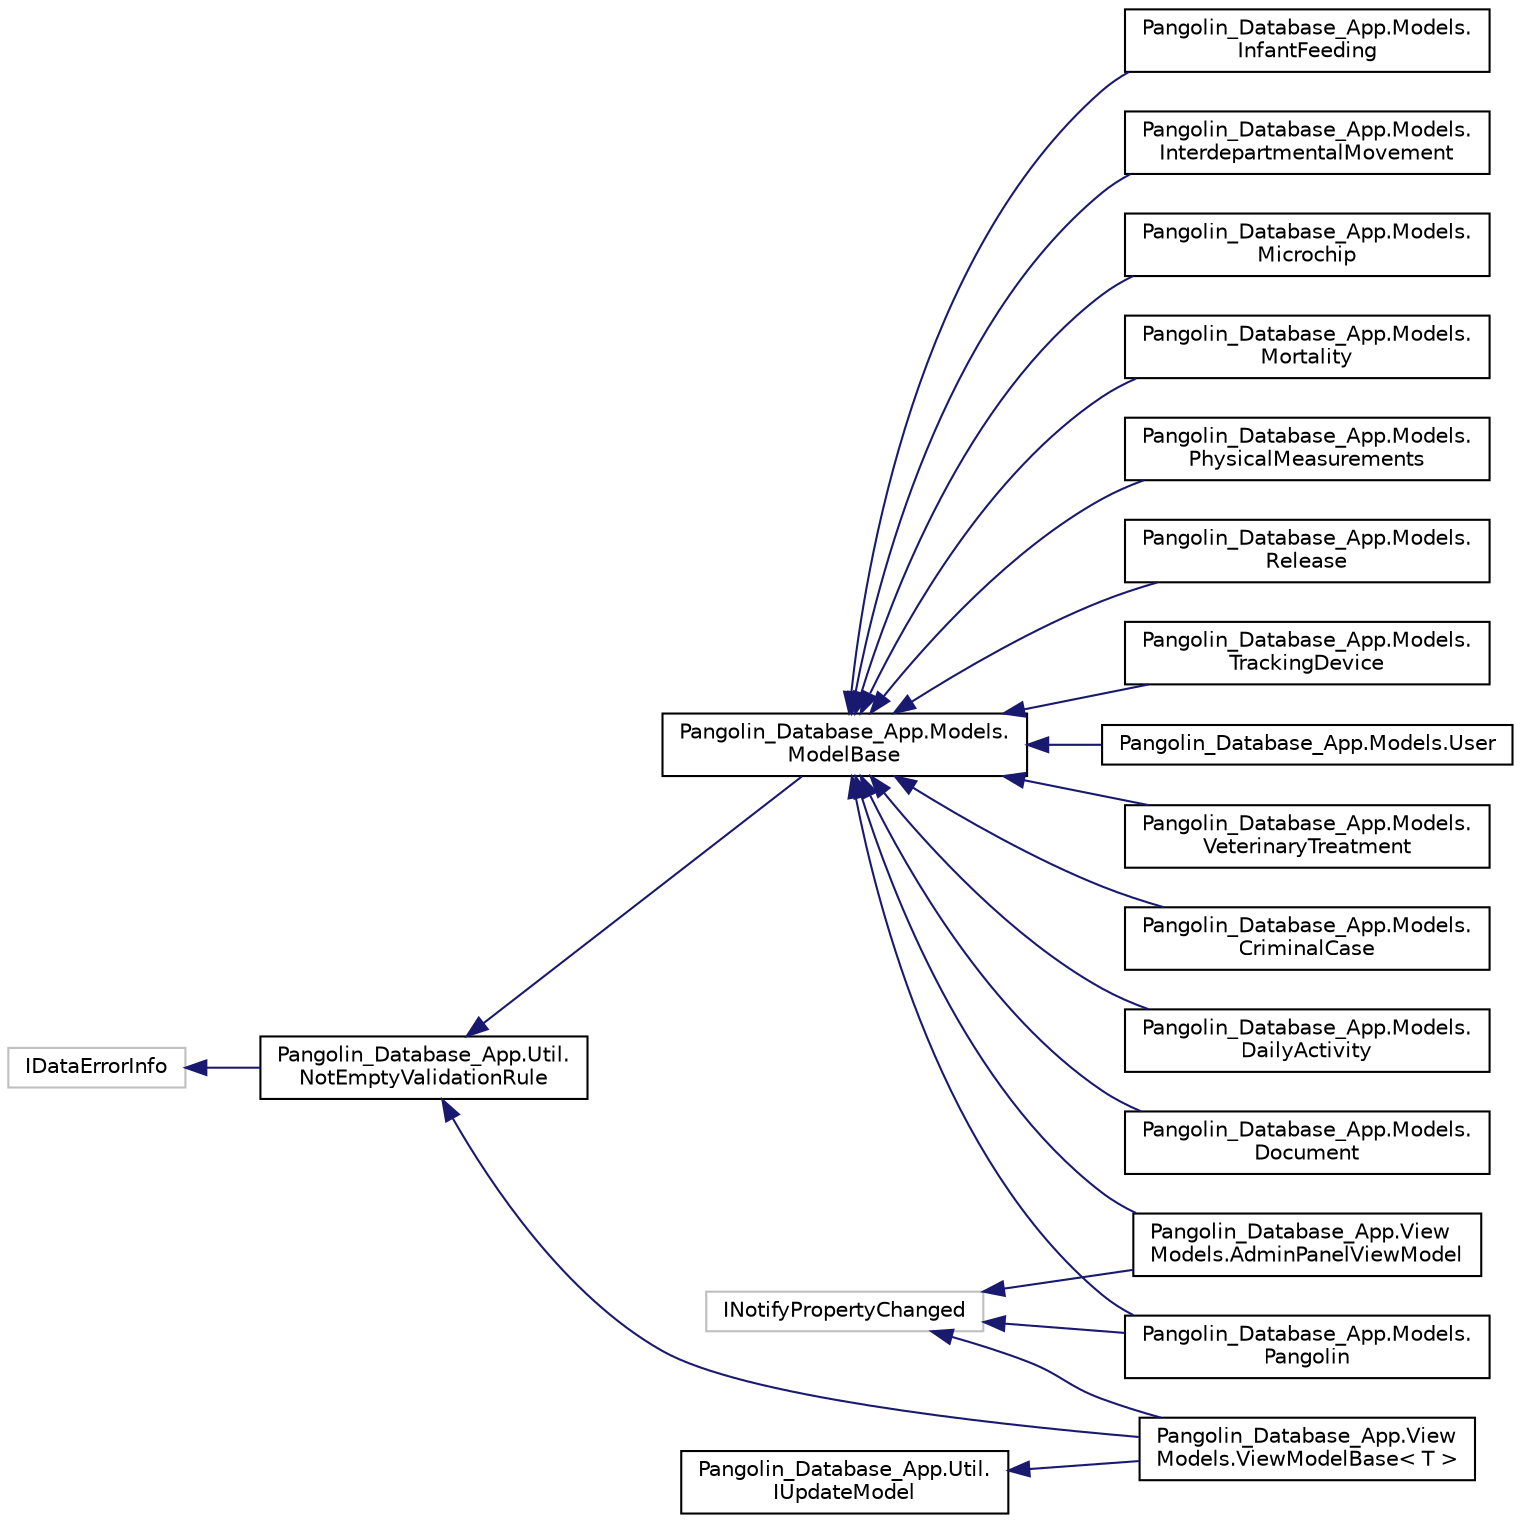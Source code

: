 digraph "Graphical Class Hierarchy"
{
 // LATEX_PDF_SIZE
  edge [fontname="Helvetica",fontsize="10",labelfontname="Helvetica",labelfontsize="10"];
  node [fontname="Helvetica",fontsize="10",shape=record];
  rankdir="LR";
  Node76 [label="IDataErrorInfo",height=0.2,width=0.4,color="grey75", fillcolor="white", style="filled",tooltip=" "];
  Node76 -> Node77 [dir="back",color="midnightblue",fontsize="10",style="solid",fontname="Helvetica"];
  Node77 [label="Pangolin_Database_App.Util.\lNotEmptyValidationRule",height=0.2,width=0.4,color="black", fillcolor="white", style="filled",URL="$class_pangolin___database___app_1_1_util_1_1_not_empty_validation_rule.html",tooltip=" "];
  Node77 -> Node78 [dir="back",color="midnightblue",fontsize="10",style="solid",fontname="Helvetica"];
  Node78 [label="Pangolin_Database_App.Models.\lModelBase",height=0.2,width=0.4,color="black", fillcolor="white", style="filled",URL="$class_pangolin___database___app_1_1_models_1_1_model_base.html",tooltip=" "];
  Node78 -> Node79 [dir="back",color="midnightblue",fontsize="10",style="solid",fontname="Helvetica"];
  Node79 [label="Pangolin_Database_App.Models.\lCriminalCase",height=0.2,width=0.4,color="black", fillcolor="white", style="filled",URL="$class_pangolin___database___app_1_1_models_1_1_criminal_case.html",tooltip=" "];
  Node78 -> Node80 [dir="back",color="midnightblue",fontsize="10",style="solid",fontname="Helvetica"];
  Node80 [label="Pangolin_Database_App.Models.\lDailyActivity",height=0.2,width=0.4,color="black", fillcolor="white", style="filled",URL="$class_pangolin___database___app_1_1_models_1_1_daily_activity.html",tooltip=" "];
  Node78 -> Node81 [dir="back",color="midnightblue",fontsize="10",style="solid",fontname="Helvetica"];
  Node81 [label="Pangolin_Database_App.Models.\lDocument",height=0.2,width=0.4,color="black", fillcolor="white", style="filled",URL="$class_pangolin___database___app_1_1_models_1_1_document.html",tooltip=" "];
  Node78 -> Node82 [dir="back",color="midnightblue",fontsize="10",style="solid",fontname="Helvetica"];
  Node82 [label="Pangolin_Database_App.Models.\lInfantFeeding",height=0.2,width=0.4,color="black", fillcolor="white", style="filled",URL="$class_pangolin___database___app_1_1_models_1_1_infant_feeding.html",tooltip=" "];
  Node78 -> Node83 [dir="back",color="midnightblue",fontsize="10",style="solid",fontname="Helvetica"];
  Node83 [label="Pangolin_Database_App.Models.\lInterdepartmentalMovement",height=0.2,width=0.4,color="black", fillcolor="white", style="filled",URL="$class_pangolin___database___app_1_1_models_1_1_interdepartmental_movement.html",tooltip=" "];
  Node78 -> Node84 [dir="back",color="midnightblue",fontsize="10",style="solid",fontname="Helvetica"];
  Node84 [label="Pangolin_Database_App.Models.\lMicrochip",height=0.2,width=0.4,color="black", fillcolor="white", style="filled",URL="$class_pangolin___database___app_1_1_models_1_1_microchip.html",tooltip=" "];
  Node78 -> Node85 [dir="back",color="midnightblue",fontsize="10",style="solid",fontname="Helvetica"];
  Node85 [label="Pangolin_Database_App.Models.\lMortality",height=0.2,width=0.4,color="black", fillcolor="white", style="filled",URL="$class_pangolin___database___app_1_1_models_1_1_mortality.html",tooltip=" "];
  Node78 -> Node73 [dir="back",color="midnightblue",fontsize="10",style="solid",fontname="Helvetica"];
  Node73 [label="Pangolin_Database_App.Models.\lPangolin",height=0.2,width=0.4,color="black", fillcolor="white", style="filled",URL="$class_pangolin___database___app_1_1_models_1_1_pangolin.html",tooltip=" "];
  Node78 -> Node86 [dir="back",color="midnightblue",fontsize="10",style="solid",fontname="Helvetica"];
  Node86 [label="Pangolin_Database_App.Models.\lPhysicalMeasurements",height=0.2,width=0.4,color="black", fillcolor="white", style="filled",URL="$class_pangolin___database___app_1_1_models_1_1_physical_measurements.html",tooltip=" "];
  Node78 -> Node87 [dir="back",color="midnightblue",fontsize="10",style="solid",fontname="Helvetica"];
  Node87 [label="Pangolin_Database_App.Models.\lRelease",height=0.2,width=0.4,color="black", fillcolor="white", style="filled",URL="$class_pangolin___database___app_1_1_models_1_1_release.html",tooltip=" "];
  Node78 -> Node88 [dir="back",color="midnightblue",fontsize="10",style="solid",fontname="Helvetica"];
  Node88 [label="Pangolin_Database_App.Models.\lTrackingDevice",height=0.2,width=0.4,color="black", fillcolor="white", style="filled",URL="$class_pangolin___database___app_1_1_models_1_1_tracking_device.html",tooltip=" "];
  Node78 -> Node89 [dir="back",color="midnightblue",fontsize="10",style="solid",fontname="Helvetica"];
  Node89 [label="Pangolin_Database_App.Models.User",height=0.2,width=0.4,color="black", fillcolor="white", style="filled",URL="$class_pangolin___database___app_1_1_models_1_1_user.html",tooltip=" "];
  Node78 -> Node90 [dir="back",color="midnightblue",fontsize="10",style="solid",fontname="Helvetica"];
  Node90 [label="Pangolin_Database_App.Models.\lVeterinaryTreatment",height=0.2,width=0.4,color="black", fillcolor="white", style="filled",URL="$class_pangolin___database___app_1_1_models_1_1_veterinary_treatment.html",tooltip=" "];
  Node78 -> Node74 [dir="back",color="midnightblue",fontsize="10",style="solid",fontname="Helvetica"];
  Node74 [label="Pangolin_Database_App.View\lModels.AdminPanelViewModel",height=0.2,width=0.4,color="black", fillcolor="white", style="filled",URL="$class_pangolin___database___app_1_1_view_models_1_1_admin_panel_view_model.html",tooltip=" "];
  Node77 -> Node1 [dir="back",color="midnightblue",fontsize="10",style="solid",fontname="Helvetica"];
  Node1 [label="Pangolin_Database_App.View\lModels.ViewModelBase\< T \>",height=0.2,width=0.4,color="black", fillcolor="white", style="filled",URL="$class_pangolin___database___app_1_1_view_models_1_1_view_model_base.html",tooltip=" "];
  Node72 [label="INotifyPropertyChanged",height=0.2,width=0.4,color="grey75", fillcolor="white", style="filled",tooltip=" "];
  Node72 -> Node73 [dir="back",color="midnightblue",fontsize="10",style="solid",fontname="Helvetica"];
  Node72 -> Node74 [dir="back",color="midnightblue",fontsize="10",style="solid",fontname="Helvetica"];
  Node72 -> Node1 [dir="back",color="midnightblue",fontsize="10",style="solid",fontname="Helvetica"];
  Node0 [label="Pangolin_Database_App.Util.\lIUpdateModel",height=0.2,width=0.4,color="black", fillcolor="white", style="filled",URL="$interface_pangolin___database___app_1_1_util_1_1_i_update_model.html",tooltip=" "];
  Node0 -> Node1 [dir="back",color="midnightblue",fontsize="10",style="solid",fontname="Helvetica"];
}
